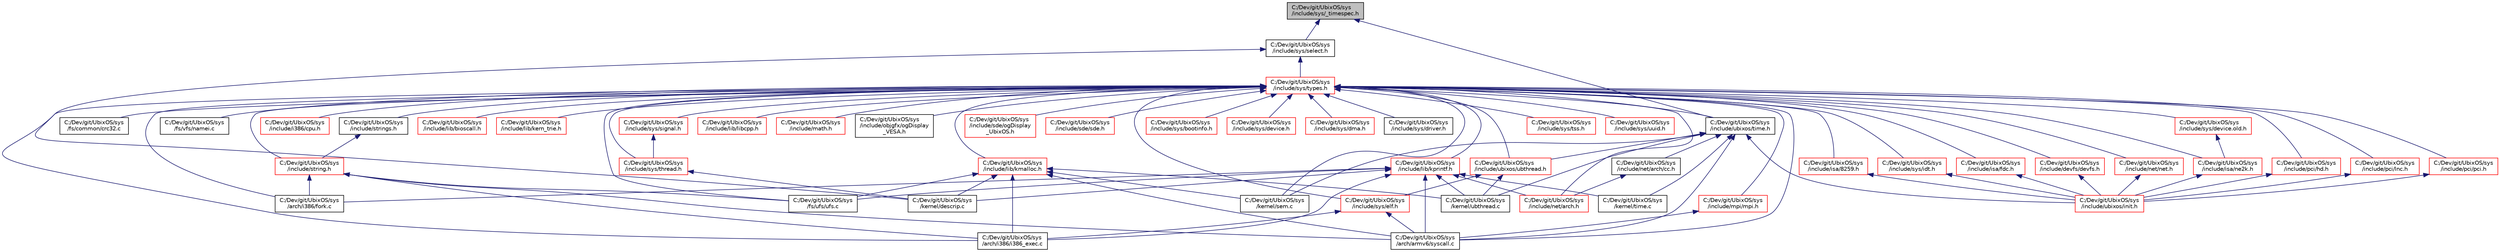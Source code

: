 digraph "C:/Dev/git/UbixOS/sys/include/sys/_timespec.h"
{
 // LATEX_PDF_SIZE
  edge [fontname="Helvetica",fontsize="10",labelfontname="Helvetica",labelfontsize="10"];
  node [fontname="Helvetica",fontsize="10",shape=record];
  Node1 [label="C:/Dev/git/UbixOS/sys\l/include/sys/_timespec.h",height=0.2,width=0.4,color="black", fillcolor="grey75", style="filled", fontcolor="black",tooltip=" "];
  Node1 -> Node2 [dir="back",color="midnightblue",fontsize="10",style="solid",fontname="Helvetica"];
  Node2 [label="C:/Dev/git/UbixOS/sys\l/include/sys/select.h",height=0.2,width=0.4,color="black", fillcolor="white", style="filled",URL="$select_8h.html",tooltip=" "];
  Node2 -> Node3 [dir="back",color="midnightblue",fontsize="10",style="solid",fontname="Helvetica"];
  Node3 [label="C:/Dev/git/UbixOS/sys\l/include/sys/types.h",height=0.2,width=0.4,color="red", fillcolor="white", style="filled",URL="$include_2sys_2types_8h.html",tooltip=" "];
  Node3 -> Node4 [dir="back",color="midnightblue",fontsize="10",style="solid",fontname="Helvetica"];
  Node4 [label="C:/Dev/git/UbixOS/sys\l/arch/armv6/syscall.c",height=0.2,width=0.4,color="black", fillcolor="white", style="filled",URL="$arch_2armv6_2syscall_8c.html",tooltip=" "];
  Node3 -> Node5 [dir="back",color="midnightblue",fontsize="10",style="solid",fontname="Helvetica"];
  Node5 [label="C:/Dev/git/UbixOS/sys\l/arch/i386/fork.c",height=0.2,width=0.4,color="black", fillcolor="white", style="filled",URL="$i386_2fork_8c.html",tooltip=" "];
  Node3 -> Node6 [dir="back",color="midnightblue",fontsize="10",style="solid",fontname="Helvetica"];
  Node6 [label="C:/Dev/git/UbixOS/sys\l/arch/i386/i386_exec.c",height=0.2,width=0.4,color="black", fillcolor="white", style="filled",URL="$i386__exec_8c.html",tooltip=" "];
  Node3 -> Node7 [dir="back",color="midnightblue",fontsize="10",style="solid",fontname="Helvetica"];
  Node7 [label="C:/Dev/git/UbixOS/sys\l/fs/common/crc32.c",height=0.2,width=0.4,color="black", fillcolor="white", style="filled",URL="$crc32_8c.html",tooltip=" "];
  Node3 -> Node8 [dir="back",color="midnightblue",fontsize="10",style="solid",fontname="Helvetica"];
  Node8 [label="C:/Dev/git/UbixOS/sys\l/fs/ufs/ufs.c",height=0.2,width=0.4,color="black", fillcolor="white", style="filled",URL="$ufs_8c.html",tooltip=" "];
  Node3 -> Node9 [dir="back",color="midnightblue",fontsize="10",style="solid",fontname="Helvetica"];
  Node9 [label="C:/Dev/git/UbixOS/sys\l/fs/vfs/namei.c",height=0.2,width=0.4,color="black", fillcolor="white", style="filled",URL="$namei_8c.html",tooltip=" "];
  Node3 -> Node10 [dir="back",color="midnightblue",fontsize="10",style="solid",fontname="Helvetica"];
  Node10 [label="C:/Dev/git/UbixOS/sys\l/include/devfs/devfs.h",height=0.2,width=0.4,color="red", fillcolor="white", style="filled",URL="$devfs_8h.html",tooltip=" "];
  Node10 -> Node12 [dir="back",color="midnightblue",fontsize="10",style="solid",fontname="Helvetica"];
  Node12 [label="C:/Dev/git/UbixOS/sys\l/include/ubixos/init.h",height=0.2,width=0.4,color="red", fillcolor="white", style="filled",URL="$ubixos_2init_8h.html",tooltip=" "];
  Node3 -> Node16 [dir="back",color="midnightblue",fontsize="10",style="solid",fontname="Helvetica"];
  Node16 [label="C:/Dev/git/UbixOS/sys\l/include/i386/cpu.h",height=0.2,width=0.4,color="red", fillcolor="white", style="filled",URL="$i386_2cpu_8h.html",tooltip=" "];
  Node3 -> Node143 [dir="back",color="midnightblue",fontsize="10",style="solid",fontname="Helvetica"];
  Node143 [label="C:/Dev/git/UbixOS/sys\l/include/isa/8259.h",height=0.2,width=0.4,color="red", fillcolor="white", style="filled",URL="$8259_8h.html",tooltip=" "];
  Node143 -> Node12 [dir="back",color="midnightblue",fontsize="10",style="solid",fontname="Helvetica"];
  Node3 -> Node149 [dir="back",color="midnightblue",fontsize="10",style="solid",fontname="Helvetica"];
  Node149 [label="C:/Dev/git/UbixOS/sys\l/include/isa/fdc.h",height=0.2,width=0.4,color="red", fillcolor="white", style="filled",URL="$fdc_8h.html",tooltip=" "];
  Node149 -> Node12 [dir="back",color="midnightblue",fontsize="10",style="solid",fontname="Helvetica"];
  Node3 -> Node150 [dir="back",color="midnightblue",fontsize="10",style="solid",fontname="Helvetica"];
  Node150 [label="C:/Dev/git/UbixOS/sys\l/include/isa/ne2k.h",height=0.2,width=0.4,color="red", fillcolor="white", style="filled",URL="$ne2k_8h.html",tooltip=" "];
  Node150 -> Node12 [dir="back",color="midnightblue",fontsize="10",style="solid",fontname="Helvetica"];
  Node3 -> Node151 [dir="back",color="midnightblue",fontsize="10",style="solid",fontname="Helvetica"];
  Node151 [label="C:/Dev/git/UbixOS/sys\l/include/lib/bioscall.h",height=0.2,width=0.4,color="red", fillcolor="white", style="filled",URL="$bioscall_8h.html",tooltip=" "];
  Node3 -> Node152 [dir="back",color="midnightblue",fontsize="10",style="solid",fontname="Helvetica"];
  Node152 [label="C:/Dev/git/UbixOS/sys\l/include/lib/kern_trie.h",height=0.2,width=0.4,color="red", fillcolor="white", style="filled",URL="$kern__trie_8h.html",tooltip=" "];
  Node3 -> Node154 [dir="back",color="midnightblue",fontsize="10",style="solid",fontname="Helvetica"];
  Node154 [label="C:/Dev/git/UbixOS/sys\l/include/lib/kmalloc.h",height=0.2,width=0.4,color="red", fillcolor="white", style="filled",URL="$kmalloc_8h.html",tooltip=" "];
  Node154 -> Node4 [dir="back",color="midnightblue",fontsize="10",style="solid",fontname="Helvetica"];
  Node154 -> Node6 [dir="back",color="midnightblue",fontsize="10",style="solid",fontname="Helvetica"];
  Node154 -> Node8 [dir="back",color="midnightblue",fontsize="10",style="solid",fontname="Helvetica"];
  Node154 -> Node27 [dir="back",color="midnightblue",fontsize="10",style="solid",fontname="Helvetica"];
  Node27 [label="C:/Dev/git/UbixOS/sys\l/kernel/descrip.c",height=0.2,width=0.4,color="black", fillcolor="white", style="filled",URL="$descrip_8c.html",tooltip=" "];
  Node154 -> Node138 [dir="back",color="midnightblue",fontsize="10",style="solid",fontname="Helvetica"];
  Node138 [label="C:/Dev/git/UbixOS/sys\l/kernel/sem.c",height=0.2,width=0.4,color="black", fillcolor="white", style="filled",URL="$sem_8c.html",tooltip=" "];
  Node154 -> Node76 [dir="back",color="midnightblue",fontsize="10",style="solid",fontname="Helvetica"];
  Node76 [label="C:/Dev/git/UbixOS/sys\l/kernel/ubthread.c",height=0.2,width=0.4,color="black", fillcolor="white", style="filled",URL="$ubthread_8c.html",tooltip=" "];
  Node3 -> Node159 [dir="back",color="midnightblue",fontsize="10",style="solid",fontname="Helvetica"];
  Node159 [label="C:/Dev/git/UbixOS/sys\l/include/lib/kprintf.h",height=0.2,width=0.4,color="red", fillcolor="white", style="filled",URL="$kprintf_8h.html",tooltip=" "];
  Node159 -> Node4 [dir="back",color="midnightblue",fontsize="10",style="solid",fontname="Helvetica"];
  Node159 -> Node5 [dir="back",color="midnightblue",fontsize="10",style="solid",fontname="Helvetica"];
  Node159 -> Node6 [dir="back",color="midnightblue",fontsize="10",style="solid",fontname="Helvetica"];
  Node159 -> Node8 [dir="back",color="midnightblue",fontsize="10",style="solid",fontname="Helvetica"];
  Node159 -> Node160 [dir="back",color="midnightblue",fontsize="10",style="solid",fontname="Helvetica"];
  Node160 [label="C:/Dev/git/UbixOS/sys\l/include/net/arch.h",height=0.2,width=0.4,color="red", fillcolor="white", style="filled",URL="$arch_8h.html",tooltip=" "];
  Node159 -> Node27 [dir="back",color="midnightblue",fontsize="10",style="solid",fontname="Helvetica"];
  Node159 -> Node75 [dir="back",color="midnightblue",fontsize="10",style="solid",fontname="Helvetica"];
  Node75 [label="C:/Dev/git/UbixOS/sys\l/kernel/time.c",height=0.2,width=0.4,color="black", fillcolor="white", style="filled",URL="$time_8c.html",tooltip=" "];
  Node159 -> Node76 [dir="back",color="midnightblue",fontsize="10",style="solid",fontname="Helvetica"];
  Node3 -> Node293 [dir="back",color="midnightblue",fontsize="10",style="solid",fontname="Helvetica"];
  Node293 [label="C:/Dev/git/UbixOS/sys\l/include/lib/libcpp.h",height=0.2,width=0.4,color="red", fillcolor="white", style="filled",URL="$libcpp_8h.html",tooltip=" "];
  Node3 -> Node294 [dir="back",color="midnightblue",fontsize="10",style="solid",fontname="Helvetica"];
  Node294 [label="C:/Dev/git/UbixOS/sys\l/include/math.h",height=0.2,width=0.4,color="red", fillcolor="white", style="filled",URL="$math_8h.html",tooltip=" "];
  Node3 -> Node107 [dir="back",color="midnightblue",fontsize="10",style="solid",fontname="Helvetica"];
  Node107 [label="C:/Dev/git/UbixOS/sys\l/include/mpi/mpi.h",height=0.2,width=0.4,color="red", fillcolor="white", style="filled",URL="$mpi_8h.html",tooltip=" "];
  Node107 -> Node4 [dir="back",color="midnightblue",fontsize="10",style="solid",fontname="Helvetica"];
  Node3 -> Node160 [dir="back",color="midnightblue",fontsize="10",style="solid",fontname="Helvetica"];
  Node3 -> Node180 [dir="back",color="midnightblue",fontsize="10",style="solid",fontname="Helvetica"];
  Node180 [label="C:/Dev/git/UbixOS/sys\l/include/net/net.h",height=0.2,width=0.4,color="red", fillcolor="white", style="filled",URL="$net_8h.html",tooltip=" "];
  Node180 -> Node12 [dir="back",color="midnightblue",fontsize="10",style="solid",fontname="Helvetica"];
  Node3 -> Node297 [dir="back",color="midnightblue",fontsize="10",style="solid",fontname="Helvetica"];
  Node297 [label="C:/Dev/git/UbixOS/sys\l/include/objgfx/ogDisplay\l_VESA.h",height=0.2,width=0.4,color="black", fillcolor="white", style="filled",URL="$ogDisplay__VESA_8h.html",tooltip=" "];
  Node3 -> Node66 [dir="back",color="midnightblue",fontsize="10",style="solid",fontname="Helvetica"];
  Node66 [label="C:/Dev/git/UbixOS/sys\l/include/pci/hd.h",height=0.2,width=0.4,color="red", fillcolor="white", style="filled",URL="$hd_8h.html",tooltip=" "];
  Node66 -> Node12 [dir="back",color="midnightblue",fontsize="10",style="solid",fontname="Helvetica"];
  Node3 -> Node298 [dir="back",color="midnightblue",fontsize="10",style="solid",fontname="Helvetica"];
  Node298 [label="C:/Dev/git/UbixOS/sys\l/include/pci/lnc.h",height=0.2,width=0.4,color="red", fillcolor="white", style="filled",URL="$lnc_8h.html",tooltip=" "];
  Node298 -> Node12 [dir="back",color="midnightblue",fontsize="10",style="solid",fontname="Helvetica"];
  Node3 -> Node299 [dir="back",color="midnightblue",fontsize="10",style="solid",fontname="Helvetica"];
  Node299 [label="C:/Dev/git/UbixOS/sys\l/include/pci/pci.h",height=0.2,width=0.4,color="red", fillcolor="white", style="filled",URL="$pci_8h.html",tooltip=" "];
  Node299 -> Node12 [dir="back",color="midnightblue",fontsize="10",style="solid",fontname="Helvetica"];
  Node3 -> Node300 [dir="back",color="midnightblue",fontsize="10",style="solid",fontname="Helvetica"];
  Node300 [label="C:/Dev/git/UbixOS/sys\l/include/sde/ogDisplay\l_UbixOS.h",height=0.2,width=0.4,color="red", fillcolor="white", style="filled",URL="$ogDisplay__UbixOS_8h.html",tooltip=" "];
  Node3 -> Node44 [dir="back",color="midnightblue",fontsize="10",style="solid",fontname="Helvetica"];
  Node44 [label="C:/Dev/git/UbixOS/sys\l/include/sde/sde.h",height=0.2,width=0.4,color="red", fillcolor="white", style="filled",URL="$sde_8h.html",tooltip=" "];
  Node3 -> Node301 [dir="back",color="midnightblue",fontsize="10",style="solid",fontname="Helvetica"];
  Node301 [label="C:/Dev/git/UbixOS/sys\l/include/string.h",height=0.2,width=0.4,color="red", fillcolor="white", style="filled",URL="$string_8h.html",tooltip=" "];
  Node301 -> Node4 [dir="back",color="midnightblue",fontsize="10",style="solid",fontname="Helvetica"];
  Node301 -> Node5 [dir="back",color="midnightblue",fontsize="10",style="solid",fontname="Helvetica"];
  Node301 -> Node6 [dir="back",color="midnightblue",fontsize="10",style="solid",fontname="Helvetica"];
  Node301 -> Node8 [dir="back",color="midnightblue",fontsize="10",style="solid",fontname="Helvetica"];
  Node3 -> Node315 [dir="back",color="midnightblue",fontsize="10",style="solid",fontname="Helvetica"];
  Node315 [label="C:/Dev/git/UbixOS/sys\l/include/strings.h",height=0.2,width=0.4,color="black", fillcolor="white", style="filled",URL="$strings_8h.html",tooltip=" "];
  Node315 -> Node301 [dir="back",color="midnightblue",fontsize="10",style="solid",fontname="Helvetica"];
  Node3 -> Node316 [dir="back",color="midnightblue",fontsize="10",style="solid",fontname="Helvetica"];
  Node316 [label="C:/Dev/git/UbixOS/sys\l/include/sys/bootinfo.h",height=0.2,width=0.4,color="red", fillcolor="white", style="filled",URL="$bootinfo_8h.html",tooltip=" "];
  Node3 -> Node317 [dir="back",color="midnightblue",fontsize="10",style="solid",fontname="Helvetica"];
  Node317 [label="C:/Dev/git/UbixOS/sys\l/include/sys/device.h",height=0.2,width=0.4,color="red", fillcolor="white", style="filled",URL="$include_2sys_2device_8h.html",tooltip=" "];
  Node3 -> Node320 [dir="back",color="midnightblue",fontsize="10",style="solid",fontname="Helvetica"];
  Node320 [label="C:/Dev/git/UbixOS/sys\l/include/sys/device.old.h",height=0.2,width=0.4,color="red", fillcolor="white", style="filled",URL="$device_8old_8h.html",tooltip=" "];
  Node320 -> Node150 [dir="back",color="midnightblue",fontsize="10",style="solid",fontname="Helvetica"];
  Node3 -> Node321 [dir="back",color="midnightblue",fontsize="10",style="solid",fontname="Helvetica"];
  Node321 [label="C:/Dev/git/UbixOS/sys\l/include/sys/dma.h",height=0.2,width=0.4,color="red", fillcolor="white", style="filled",URL="$dma_8h.html",tooltip=" "];
  Node3 -> Node323 [dir="back",color="midnightblue",fontsize="10",style="solid",fontname="Helvetica"];
  Node323 [label="C:/Dev/git/UbixOS/sys\l/include/sys/driver.h",height=0.2,width=0.4,color="black", fillcolor="white", style="filled",URL="$driver_8h.html",tooltip=" "];
  Node3 -> Node133 [dir="back",color="midnightblue",fontsize="10",style="solid",fontname="Helvetica"];
  Node133 [label="C:/Dev/git/UbixOS/sys\l/include/sys/elf.h",height=0.2,width=0.4,color="red", fillcolor="white", style="filled",URL="$sys_2elf_8h.html",tooltip=" "];
  Node133 -> Node4 [dir="back",color="midnightblue",fontsize="10",style="solid",fontname="Helvetica"];
  Node133 -> Node6 [dir="back",color="midnightblue",fontsize="10",style="solid",fontname="Helvetica"];
  Node3 -> Node324 [dir="back",color="midnightblue",fontsize="10",style="solid",fontname="Helvetica"];
  Node324 [label="C:/Dev/git/UbixOS/sys\l/include/sys/idt.h",height=0.2,width=0.4,color="red", fillcolor="white", style="filled",URL="$idt_8h.html",tooltip=" "];
  Node324 -> Node12 [dir="back",color="midnightblue",fontsize="10",style="solid",fontname="Helvetica"];
  Node3 -> Node325 [dir="back",color="midnightblue",fontsize="10",style="solid",fontname="Helvetica"];
  Node325 [label="C:/Dev/git/UbixOS/sys\l/include/sys/signal.h",height=0.2,width=0.4,color="red", fillcolor="white", style="filled",URL="$sys_2signal_8h.html",tooltip=" "];
  Node325 -> Node20 [dir="back",color="midnightblue",fontsize="10",style="solid",fontname="Helvetica"];
  Node20 [label="C:/Dev/git/UbixOS/sys\l/include/sys/thread.h",height=0.2,width=0.4,color="red", fillcolor="white", style="filled",URL="$thread_8h.html",tooltip=" "];
  Node20 -> Node27 [dir="back",color="midnightblue",fontsize="10",style="solid",fontname="Helvetica"];
  Node3 -> Node20 [dir="back",color="midnightblue",fontsize="10",style="solid",fontname="Helvetica"];
  Node3 -> Node326 [dir="back",color="midnightblue",fontsize="10",style="solid",fontname="Helvetica"];
  Node326 [label="C:/Dev/git/UbixOS/sys\l/include/sys/tss.h",height=0.2,width=0.4,color="red", fillcolor="white", style="filled",URL="$tss_8h.html",tooltip=" "];
  Node3 -> Node327 [dir="back",color="midnightblue",fontsize="10",style="solid",fontname="Helvetica"];
  Node327 [label="C:/Dev/git/UbixOS/sys\l/include/sys/uuid.h",height=0.2,width=0.4,color="red", fillcolor="white", style="filled",URL="$uuid_8h.html",tooltip=" "];
  Node3 -> Node336 [dir="back",color="midnightblue",fontsize="10",style="solid",fontname="Helvetica"];
  Node336 [label="C:/Dev/git/UbixOS/sys\l/include/ubixos/time.h",height=0.2,width=0.4,color="black", fillcolor="white", style="filled",URL="$time_8h.html",tooltip=" "];
  Node336 -> Node4 [dir="back",color="midnightblue",fontsize="10",style="solid",fontname="Helvetica"];
  Node336 -> Node337 [dir="back",color="midnightblue",fontsize="10",style="solid",fontname="Helvetica"];
  Node337 [label="C:/Dev/git/UbixOS/sys\l/include/net/arch/cc.h",height=0.2,width=0.4,color="black", fillcolor="white", style="filled",URL="$cc_8h.html",tooltip=" "];
  Node337 -> Node160 [dir="back",color="midnightblue",fontsize="10",style="solid",fontname="Helvetica"];
  Node336 -> Node12 [dir="back",color="midnightblue",fontsize="10",style="solid",fontname="Helvetica"];
  Node336 -> Node116 [dir="back",color="midnightblue",fontsize="10",style="solid",fontname="Helvetica"];
  Node116 [label="C:/Dev/git/UbixOS/sys\l/include/ubixos/ubthread.h",height=0.2,width=0.4,color="red", fillcolor="white", style="filled",URL="$ubthread_8h.html",tooltip=" "];
  Node116 -> Node133 [dir="back",color="midnightblue",fontsize="10",style="solid",fontname="Helvetica"];
  Node116 -> Node76 [dir="back",color="midnightblue",fontsize="10",style="solid",fontname="Helvetica"];
  Node336 -> Node138 [dir="back",color="midnightblue",fontsize="10",style="solid",fontname="Helvetica"];
  Node336 -> Node75 [dir="back",color="midnightblue",fontsize="10",style="solid",fontname="Helvetica"];
  Node336 -> Node76 [dir="back",color="midnightblue",fontsize="10",style="solid",fontname="Helvetica"];
  Node3 -> Node116 [dir="back",color="midnightblue",fontsize="10",style="solid",fontname="Helvetica"];
  Node3 -> Node138 [dir="back",color="midnightblue",fontsize="10",style="solid",fontname="Helvetica"];
  Node2 -> Node27 [dir="back",color="midnightblue",fontsize="10",style="solid",fontname="Helvetica"];
  Node1 -> Node336 [dir="back",color="midnightblue",fontsize="10",style="solid",fontname="Helvetica"];
}
